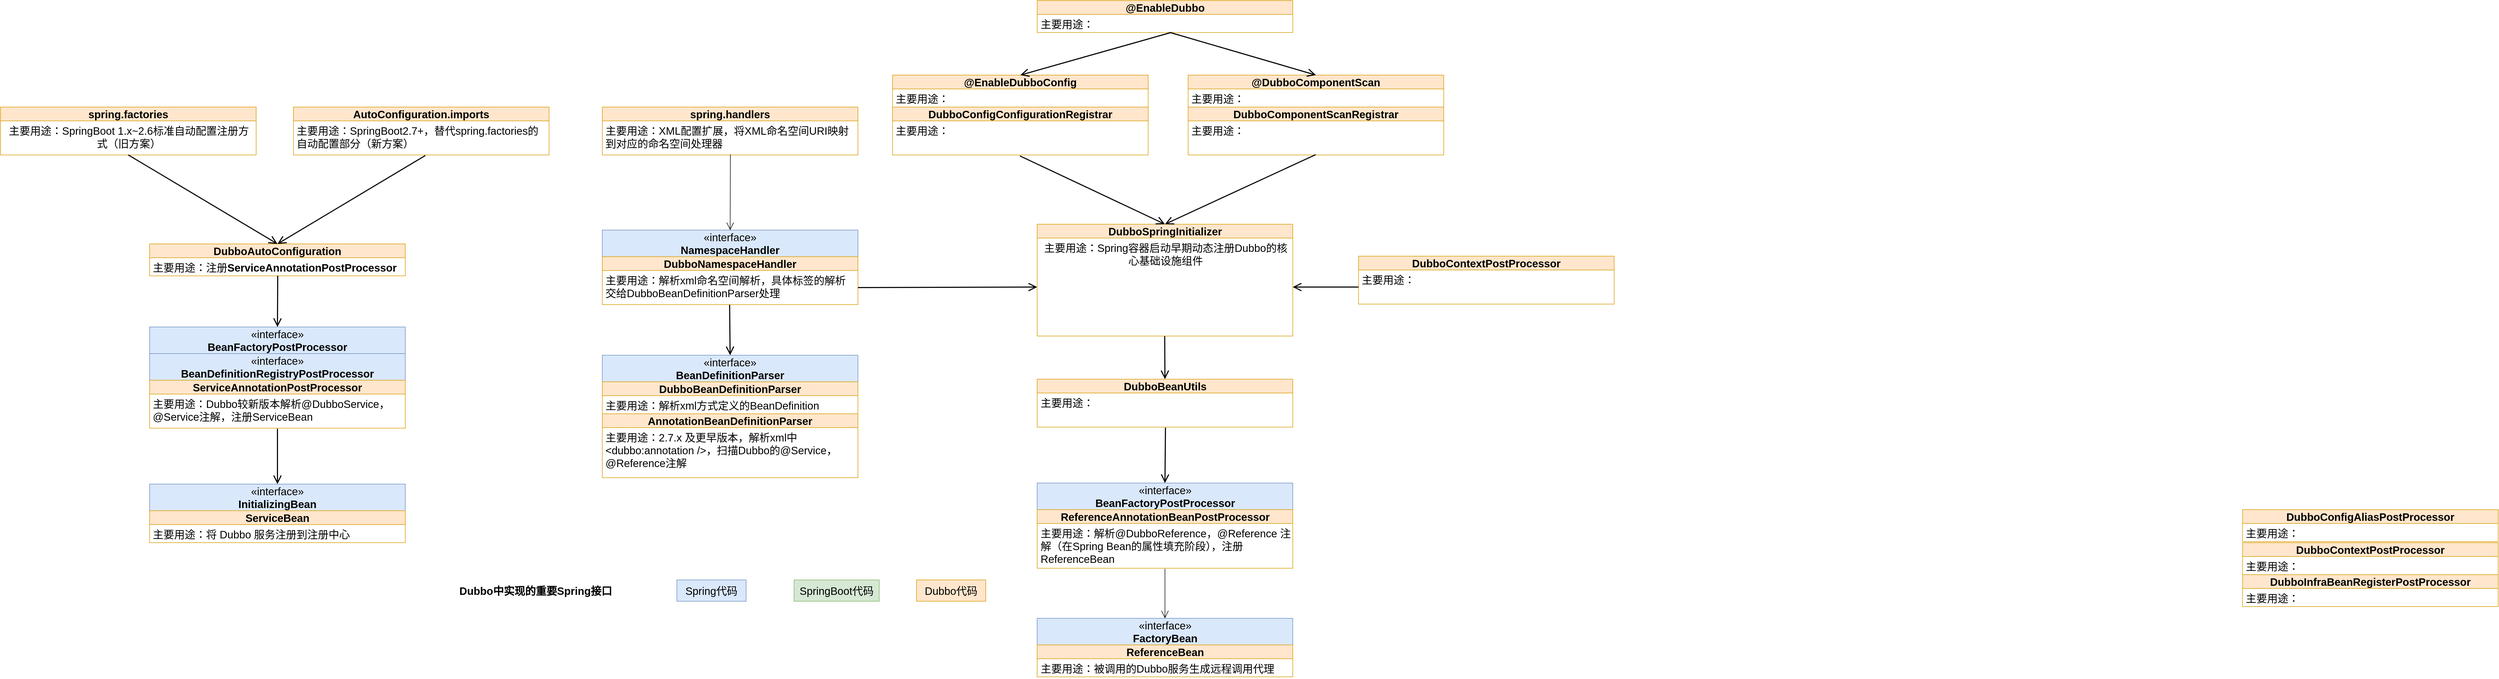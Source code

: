 <mxfile version="28.0.6">
  <diagram name="第 1 页" id="xwlVY48jZOfA3PrioJLu">
    <mxGraphModel dx="4159" dy="2136" grid="1" gridSize="10" guides="1" tooltips="1" connect="1" arrows="1" fold="1" page="1" pageScale="1" pageWidth="827" pageHeight="1169" math="0" shadow="0">
      <root>
        <mxCell id="0" />
        <mxCell id="1" parent="0" />
        <mxCell id="1j3soAuKBiSglBNwDgY3-21" value="Dubbo中实现的重要Spring接口" style="text;html=1;align=center;verticalAlign=middle;whiteSpace=wrap;rounded=0;fontSize=20;fontStyle=1" parent="1" vertex="1">
          <mxGeometry x="-1060" y="1003" width="430" height="30" as="geometry" />
        </mxCell>
        <mxCell id="1j3soAuKBiSglBNwDgY3-29" value="Spring代码" style="rounded=0;whiteSpace=wrap;html=1;fontSize=20;fillColor=#dae8fc;strokeColor=#6c8ebf;" parent="1" vertex="1">
          <mxGeometry x="-580" y="998" width="130" height="40" as="geometry" />
        </mxCell>
        <mxCell id="1j3soAuKBiSglBNwDgY3-30" value="Dubbo代码" style="rounded=0;whiteSpace=wrap;html=1;fontSize=20;fillColor=#ffe6cc;strokeColor=#d79b00;" parent="1" vertex="1">
          <mxGeometry x="-130" y="998" width="130" height="40" as="geometry" />
        </mxCell>
        <mxCell id="MJl2RSiWA88DYP8mbdHT-1" value="«interface»&lt;br&gt;&lt;b&gt;NamespaceHandler&lt;/b&gt;" style="html=1;whiteSpace=wrap;fontSize=20;fillColor=#dae8fc;strokeColor=#6c8ebf;" parent="1" vertex="1">
          <mxGeometry x="-720" y="341" width="480" height="50" as="geometry" />
        </mxCell>
        <mxCell id="MJl2RSiWA88DYP8mbdHT-23" value="&lt;span style=&quot;font-size: 20px;&quot;&gt;&lt;b&gt;DubboNamespaceHandler&lt;/b&gt;&lt;/span&gt;" style="swimlane;fontStyle=0;childLayout=stackLayout;horizontal=1;startSize=26;fillColor=#ffe6cc;horizontalStack=0;resizeParent=1;resizeParentMax=0;resizeLast=0;collapsible=1;marginBottom=0;whiteSpace=wrap;html=1;strokeColor=#d79b00;" parent="1" vertex="1">
          <mxGeometry x="-720" y="391" width="480" height="90" as="geometry" />
        </mxCell>
        <mxCell id="MJl2RSiWA88DYP8mbdHT-24" value="主要用途：解析xml命名空间解析，具体标签的解析交给DubboBeanDefinitionParser处理" style="text;strokeColor=none;fillColor=none;align=left;verticalAlign=top;spacingLeft=4;spacingRight=4;overflow=hidden;rotatable=0;points=[[0,0.5],[1,0.5]];portConstraint=eastwest;whiteSpace=wrap;html=1;fontSize=20;" parent="MJl2RSiWA88DYP8mbdHT-23" vertex="1">
          <mxGeometry y="26" width="480" height="64" as="geometry" />
        </mxCell>
        <mxCell id="MJl2RSiWA88DYP8mbdHT-43" value="«interface»&lt;br&gt;&lt;b&gt;BeanDefinitionParser&lt;/b&gt;" style="html=1;whiteSpace=wrap;fontSize=20;fillColor=#dae8fc;strokeColor=#6c8ebf;" parent="1" vertex="1">
          <mxGeometry x="-720" y="576" width="480" height="50" as="geometry" />
        </mxCell>
        <mxCell id="MJl2RSiWA88DYP8mbdHT-44" value="&lt;span style=&quot;font-size: 20px;&quot;&gt;&lt;b&gt;DubboBeanDefinitionParser&lt;/b&gt;&lt;/span&gt;" style="swimlane;fontStyle=0;childLayout=stackLayout;horizontal=1;startSize=26;fillColor=#ffe6cc;horizontalStack=0;resizeParent=1;resizeParentMax=0;resizeLast=0;collapsible=1;marginBottom=0;whiteSpace=wrap;html=1;strokeColor=#d79b00;" parent="1" vertex="1">
          <mxGeometry x="-720" y="626" width="480" height="60" as="geometry" />
        </mxCell>
        <mxCell id="MJl2RSiWA88DYP8mbdHT-45" value="主要用途：解析xml方式定义的BeanDefinition" style="text;strokeColor=none;fillColor=none;align=left;verticalAlign=top;spacingLeft=4;spacingRight=4;overflow=hidden;rotatable=0;points=[[0,0.5],[1,0.5]];portConstraint=eastwest;whiteSpace=wrap;html=1;fontSize=20;" parent="MJl2RSiWA88DYP8mbdHT-44" vertex="1">
          <mxGeometry y="26" width="480" height="34" as="geometry" />
        </mxCell>
        <mxCell id="MJl2RSiWA88DYP8mbdHT-46" value="&lt;span style=&quot;font-size: 20px;&quot;&gt;&lt;b&gt;AnnotationBeanDefinitionParser&lt;/b&gt;&lt;/span&gt;" style="swimlane;fontStyle=0;childLayout=stackLayout;horizontal=1;startSize=26;fillColor=#ffe6cc;horizontalStack=0;resizeParent=1;resizeParentMax=0;resizeLast=0;collapsible=1;marginBottom=0;whiteSpace=wrap;html=1;strokeColor=#d79b00;" parent="1" vertex="1">
          <mxGeometry x="-720" y="686" width="480" height="120" as="geometry" />
        </mxCell>
        <mxCell id="MJl2RSiWA88DYP8mbdHT-47" value="主要用途：2.7.x 及更早版本，解析xml中&amp;lt;dubbo:annotation /&amp;gt;，扫描Dubbo的@Service，@Reference注解&amp;nbsp;" style="text;strokeColor=none;fillColor=none;align=left;verticalAlign=top;spacingLeft=4;spacingRight=4;overflow=hidden;rotatable=0;points=[[0,0.5],[1,0.5]];portConstraint=eastwest;whiteSpace=wrap;html=1;fontSize=20;" parent="MJl2RSiWA88DYP8mbdHT-46" vertex="1">
          <mxGeometry y="26" width="480" height="94" as="geometry" />
        </mxCell>
        <mxCell id="MJl2RSiWA88DYP8mbdHT-54" value="«interface»&lt;br&gt;&lt;b&gt;BeanDefinitionRegistryPostProcessor&lt;/b&gt;" style="html=1;whiteSpace=wrap;fontSize=20;fillColor=#dae8fc;strokeColor=#6c8ebf;" parent="1" vertex="1">
          <mxGeometry x="-1570" y="573" width="480" height="50" as="geometry" />
        </mxCell>
        <mxCell id="MJl2RSiWA88DYP8mbdHT-55" value="&lt;span style=&quot;font-size: 20px; font-weight: 700;&quot;&gt;ServiceAnnotationPostProcessor&lt;/span&gt;" style="swimlane;fontStyle=0;childLayout=stackLayout;horizontal=1;startSize=26;fillColor=#ffe6cc;horizontalStack=0;resizeParent=1;resizeParentMax=0;resizeLast=0;collapsible=1;marginBottom=0;whiteSpace=wrap;html=1;strokeColor=#d79b00;" parent="1" vertex="1">
          <mxGeometry x="-1570" y="623" width="480" height="90" as="geometry" />
        </mxCell>
        <mxCell id="MJl2RSiWA88DYP8mbdHT-56" value="主要用途：Dubbo较新版本解析@DubboService，@Service注解，注册ServiceBean" style="text;strokeColor=none;fillColor=none;align=left;verticalAlign=top;spacingLeft=4;spacingRight=4;overflow=hidden;rotatable=0;points=[[0,0.5],[1,0.5]];portConstraint=eastwest;whiteSpace=wrap;html=1;fontSize=20;" parent="MJl2RSiWA88DYP8mbdHT-55" vertex="1">
          <mxGeometry y="26" width="480" height="64" as="geometry" />
        </mxCell>
        <mxCell id="kx4sPDKNxDJQQ7E9ZJhp-1" value="«interface»&lt;br&gt;&lt;b&gt;InitializingBean&lt;/b&gt;" style="html=1;whiteSpace=wrap;fontSize=20;fillColor=#dae8fc;strokeColor=#6c8ebf;" parent="1" vertex="1">
          <mxGeometry x="-1570" y="818" width="480" height="50" as="geometry" />
        </mxCell>
        <mxCell id="kx4sPDKNxDJQQ7E9ZJhp-2" value="&lt;span style=&quot;font-size: 20px;&quot;&gt;&lt;b&gt;ServiceBean&lt;/b&gt;&lt;/span&gt;" style="swimlane;fontStyle=0;childLayout=stackLayout;horizontal=1;startSize=26;fillColor=#ffe6cc;horizontalStack=0;resizeParent=1;resizeParentMax=0;resizeLast=0;collapsible=1;marginBottom=0;whiteSpace=wrap;html=1;strokeColor=#d79b00;" parent="1" vertex="1">
          <mxGeometry x="-1570" y="868" width="480" height="60" as="geometry" />
        </mxCell>
        <mxCell id="kx4sPDKNxDJQQ7E9ZJhp-3" value="主要用途：将 Dubbo 服务注册到注册中心" style="text;strokeColor=none;fillColor=none;align=left;verticalAlign=top;spacingLeft=4;spacingRight=4;overflow=hidden;rotatable=0;points=[[0,0.5],[1,0.5]];portConstraint=eastwest;whiteSpace=wrap;html=1;fontSize=20;" parent="kx4sPDKNxDJQQ7E9ZJhp-2" vertex="1">
          <mxGeometry y="26" width="480" height="34" as="geometry" />
        </mxCell>
        <mxCell id="kx4sPDKNxDJQQ7E9ZJhp-7" value="«interface»&lt;br&gt;&lt;b&gt;FactoryBean&lt;/b&gt;" style="html=1;whiteSpace=wrap;fontSize=20;fillColor=#dae8fc;strokeColor=#6c8ebf;" parent="1" vertex="1">
          <mxGeometry x="96.5" y="1070" width="480" height="50" as="geometry" />
        </mxCell>
        <mxCell id="kx4sPDKNxDJQQ7E9ZJhp-8" value="&lt;span style=&quot;font-size: 20px;&quot;&gt;&lt;b&gt;ReferenceBean&lt;/b&gt;&lt;/span&gt;" style="swimlane;fontStyle=0;childLayout=stackLayout;horizontal=1;startSize=26;fillColor=#ffe6cc;horizontalStack=0;resizeParent=1;resizeParentMax=0;resizeLast=0;collapsible=1;marginBottom=0;whiteSpace=wrap;html=1;strokeColor=#d79b00;" parent="1" vertex="1">
          <mxGeometry x="96.5" y="1120" width="480" height="60" as="geometry" />
        </mxCell>
        <mxCell id="kx4sPDKNxDJQQ7E9ZJhp-9" value="主要用途：被调用的Dubbo服务生成远程调用代理" style="text;strokeColor=none;fillColor=none;align=left;verticalAlign=top;spacingLeft=4;spacingRight=4;overflow=hidden;rotatable=0;points=[[0,0.5],[1,0.5]];portConstraint=eastwest;whiteSpace=wrap;html=1;fontSize=20;" parent="kx4sPDKNxDJQQ7E9ZJhp-8" vertex="1">
          <mxGeometry y="26" width="480" height="34" as="geometry" />
        </mxCell>
        <mxCell id="kx4sPDKNxDJQQ7E9ZJhp-10" value="" style="endArrow=open;endFill=1;endSize=12;html=1;rounded=0;exitX=0.498;exitY=1.008;exitDx=0;exitDy=0;exitPerimeter=0;entryX=0.5;entryY=0;entryDx=0;entryDy=0;strokeWidth=2;" parent="1" source="MJl2RSiWA88DYP8mbdHT-24" target="MJl2RSiWA88DYP8mbdHT-43" edge="1">
          <mxGeometry width="160" relative="1" as="geometry">
            <mxPoint x="-460" y="501" as="sourcePoint" />
            <mxPoint x="-300" y="501" as="targetPoint" />
          </mxGeometry>
        </mxCell>
        <mxCell id="kx4sPDKNxDJQQ7E9ZJhp-16" value="&lt;span style=&quot;font-size: 20px; font-weight: 700;&quot;&gt;DubboConfigAliasPostProcessor&lt;/span&gt;" style="swimlane;fontStyle=0;childLayout=stackLayout;horizontal=1;startSize=26;fillColor=#ffe6cc;horizontalStack=0;resizeParent=1;resizeParentMax=0;resizeLast=0;collapsible=1;marginBottom=0;whiteSpace=wrap;html=1;strokeColor=#d79b00;" parent="1" vertex="1">
          <mxGeometry x="2360" y="866" width="480" height="60" as="geometry" />
        </mxCell>
        <mxCell id="kx4sPDKNxDJQQ7E9ZJhp-17" value="主要用途：" style="text;strokeColor=none;fillColor=none;align=left;verticalAlign=top;spacingLeft=4;spacingRight=4;overflow=hidden;rotatable=0;points=[[0,0.5],[1,0.5]];portConstraint=eastwest;whiteSpace=wrap;html=1;fontSize=20;" parent="kx4sPDKNxDJQQ7E9ZJhp-16" vertex="1">
          <mxGeometry y="26" width="480" height="34" as="geometry" />
        </mxCell>
        <mxCell id="kx4sPDKNxDJQQ7E9ZJhp-18" value="&lt;span style=&quot;font-size: 20px; font-weight: 700;&quot;&gt;DubboContextPostProcessor&lt;/span&gt;" style="swimlane;fontStyle=0;childLayout=stackLayout;horizontal=1;startSize=26;fillColor=#ffe6cc;horizontalStack=0;resizeParent=1;resizeParentMax=0;resizeLast=0;collapsible=1;marginBottom=0;whiteSpace=wrap;html=1;strokeColor=#d79b00;" parent="1" vertex="1">
          <mxGeometry x="2360" y="928" width="480" height="60" as="geometry" />
        </mxCell>
        <mxCell id="kx4sPDKNxDJQQ7E9ZJhp-19" value="主要用途：" style="text;strokeColor=none;fillColor=none;align=left;verticalAlign=top;spacingLeft=4;spacingRight=4;overflow=hidden;rotatable=0;points=[[0,0.5],[1,0.5]];portConstraint=eastwest;whiteSpace=wrap;html=1;fontSize=20;" parent="kx4sPDKNxDJQQ7E9ZJhp-18" vertex="1">
          <mxGeometry y="26" width="480" height="34" as="geometry" />
        </mxCell>
        <mxCell id="kx4sPDKNxDJQQ7E9ZJhp-20" value="&lt;span style=&quot;font-size: 20px; font-weight: 700;&quot;&gt;DubboInfraBeanRegisterPostProcessor&lt;/span&gt;" style="swimlane;fontStyle=0;childLayout=stackLayout;horizontal=1;startSize=26;fillColor=#ffe6cc;horizontalStack=0;resizeParent=1;resizeParentMax=0;resizeLast=0;collapsible=1;marginBottom=0;whiteSpace=wrap;html=1;strokeColor=#d79b00;" parent="1" vertex="1">
          <mxGeometry x="2360" y="988" width="480" height="60" as="geometry" />
        </mxCell>
        <mxCell id="kx4sPDKNxDJQQ7E9ZJhp-21" value="主要用途：" style="text;strokeColor=none;fillColor=none;align=left;verticalAlign=top;spacingLeft=4;spacingRight=4;overflow=hidden;rotatable=0;points=[[0,0.5],[1,0.5]];portConstraint=eastwest;whiteSpace=wrap;html=1;fontSize=20;" parent="kx4sPDKNxDJQQ7E9ZJhp-20" vertex="1">
          <mxGeometry y="26" width="480" height="34" as="geometry" />
        </mxCell>
        <mxCell id="kx4sPDKNxDJQQ7E9ZJhp-22" value="«interface»&lt;br&gt;&lt;b&gt;BeanFactoryPostProcessor&lt;/b&gt;" style="html=1;whiteSpace=wrap;fontSize=20;fillColor=#dae8fc;strokeColor=#6c8ebf;" parent="1" vertex="1">
          <mxGeometry x="-1570" y="523" width="480" height="50" as="geometry" />
        </mxCell>
        <mxCell id="kx4sPDKNxDJQQ7E9ZJhp-29" value="&lt;b style=&quot;font-size: 20px;&quot;&gt;DubboAutoConfiguration&lt;/b&gt;" style="swimlane;fontStyle=0;childLayout=stackLayout;horizontal=1;startSize=26;fillColor=#ffe6cc;horizontalStack=0;resizeParent=1;resizeParentMax=0;resizeLast=0;collapsible=1;marginBottom=0;whiteSpace=wrap;html=1;strokeColor=#d79b00;" parent="1" vertex="1">
          <mxGeometry x="-1570" y="367" width="480" height="60" as="geometry" />
        </mxCell>
        <mxCell id="kx4sPDKNxDJQQ7E9ZJhp-30" value="&lt;div style=&quot;text-align: center;&quot;&gt;&lt;span style=&quot;background-color: transparent; color: light-dark(rgb(0, 0, 0), rgb(255, 255, 255));&quot;&gt;主要用途：注册&lt;/span&gt;&lt;span style=&quot;background-color: transparent; color: light-dark(rgb(0, 0, 0), rgb(255, 255, 255)); font-weight: 700; text-align: center;&quot;&gt;ServiceAnnotationPostProcessor&lt;/span&gt;&lt;/div&gt;" style="text;strokeColor=none;fillColor=none;align=left;verticalAlign=top;spacingLeft=4;spacingRight=4;overflow=hidden;rotatable=0;points=[[0,0.5],[1,0.5]];portConstraint=eastwest;whiteSpace=wrap;html=1;fontSize=20;" parent="kx4sPDKNxDJQQ7E9ZJhp-29" vertex="1">
          <mxGeometry y="26" width="480" height="34" as="geometry" />
        </mxCell>
        <mxCell id="kx4sPDKNxDJQQ7E9ZJhp-31" value="" style="endArrow=open;endFill=1;endSize=12;html=1;rounded=0;exitX=0.501;exitY=0.991;exitDx=0;exitDy=0;exitPerimeter=0;entryX=0.5;entryY=0;entryDx=0;entryDy=0;strokeWidth=2;" parent="1" source="kx4sPDKNxDJQQ7E9ZJhp-30" target="kx4sPDKNxDJQQ7E9ZJhp-22" edge="1">
          <mxGeometry width="160" relative="1" as="geometry">
            <mxPoint x="-1120" y="620" as="sourcePoint" />
            <mxPoint x="-960" y="620" as="targetPoint" />
          </mxGeometry>
        </mxCell>
        <mxCell id="kx4sPDKNxDJQQ7E9ZJhp-32" value="&lt;span style=&quot;font-size: 20px;&quot;&gt;&lt;b&gt;DubboBeanUtils&lt;/b&gt;&lt;/span&gt;" style="swimlane;fontStyle=0;childLayout=stackLayout;horizontal=1;startSize=26;fillColor=#ffe6cc;horizontalStack=0;resizeParent=1;resizeParentMax=0;resizeLast=0;collapsible=1;marginBottom=0;whiteSpace=wrap;html=1;strokeColor=#d79b00;" parent="1" vertex="1">
          <mxGeometry x="96.5" y="621" width="480" height="90" as="geometry" />
        </mxCell>
        <mxCell id="kx4sPDKNxDJQQ7E9ZJhp-33" value="&lt;div style=&quot;text-align: center;&quot;&gt;&lt;span style=&quot;background-color: transparent; color: light-dark(rgb(0, 0, 0), rgb(255, 255, 255));&quot;&gt;主要用途：&lt;/span&gt;&lt;/div&gt;" style="text;strokeColor=none;fillColor=none;align=left;verticalAlign=top;spacingLeft=4;spacingRight=4;overflow=hidden;rotatable=0;points=[[0,0.5],[1,0.5]];portConstraint=eastwest;whiteSpace=wrap;html=1;fontSize=20;" parent="kx4sPDKNxDJQQ7E9ZJhp-32" vertex="1">
          <mxGeometry y="26" width="480" height="64" as="geometry" />
        </mxCell>
        <mxCell id="kx4sPDKNxDJQQ7E9ZJhp-34" value="&lt;span style=&quot;font-size: 20px;&quot;&gt;&lt;b&gt;DubboSpringInitializer&lt;/b&gt;&lt;/span&gt;" style="swimlane;fontStyle=0;childLayout=stackLayout;horizontal=1;startSize=26;fillColor=#ffe6cc;horizontalStack=0;resizeParent=1;resizeParentMax=0;resizeLast=0;collapsible=1;marginBottom=0;whiteSpace=wrap;html=1;strokeColor=#d79b00;" parent="1" vertex="1">
          <mxGeometry x="96.5" y="330" width="480" height="210" as="geometry" />
        </mxCell>
        <mxCell id="kx4sPDKNxDJQQ7E9ZJhp-35" value="&lt;div style=&quot;text-align: center;&quot;&gt;&lt;span style=&quot;background-color: transparent; color: light-dark(rgb(0, 0, 0), rgb(255, 255, 255));&quot;&gt;主要用途：&lt;/span&gt;&lt;span style=&quot;background-color: transparent; text-align: left;&quot;&gt;Spring容器启动早期动态注册Dubbo的核心基础设施组件&lt;/span&gt;&lt;/div&gt;" style="text;strokeColor=none;fillColor=none;align=left;verticalAlign=top;spacingLeft=4;spacingRight=4;overflow=hidden;rotatable=0;points=[[0,0.5],[1,0.5]];portConstraint=eastwest;whiteSpace=wrap;html=1;fontSize=20;" parent="kx4sPDKNxDJQQ7E9ZJhp-34" vertex="1">
          <mxGeometry y="26" width="480" height="184" as="geometry" />
        </mxCell>
        <mxCell id="kx4sPDKNxDJQQ7E9ZJhp-36" value="" style="endArrow=open;endFill=1;endSize=12;html=1;rounded=0;entryX=0;entryY=0.5;entryDx=0;entryDy=0;strokeWidth=2;exitX=1;exitY=0.5;exitDx=0;exitDy=0;" parent="1" source="MJl2RSiWA88DYP8mbdHT-24" target="kx4sPDKNxDJQQ7E9ZJhp-35" edge="1">
          <mxGeometry width="160" relative="1" as="geometry">
            <mxPoint x="-80" y="388" as="sourcePoint" />
            <mxPoint x="250" y="660" as="targetPoint" />
          </mxGeometry>
        </mxCell>
        <mxCell id="kx4sPDKNxDJQQ7E9ZJhp-37" value="&lt;span style=&quot;font-size: 20px;&quot;&gt;&lt;b&gt;DubboConfigConfigurationRegistrar&lt;/b&gt;&lt;/span&gt;" style="swimlane;fontStyle=0;childLayout=stackLayout;horizontal=1;startSize=26;fillColor=#ffe6cc;horizontalStack=0;resizeParent=1;resizeParentMax=0;resizeLast=0;collapsible=1;marginBottom=0;whiteSpace=wrap;html=1;strokeColor=#d79b00;" parent="1" vertex="1">
          <mxGeometry x="-175" y="110" width="480" height="90" as="geometry" />
        </mxCell>
        <mxCell id="kx4sPDKNxDJQQ7E9ZJhp-38" value="&lt;div style=&quot;text-align: center;&quot;&gt;&lt;span style=&quot;background-color: transparent; color: light-dark(rgb(0, 0, 0), rgb(255, 255, 255));&quot;&gt;主要用途：&lt;/span&gt;&lt;/div&gt;" style="text;strokeColor=none;fillColor=none;align=left;verticalAlign=top;spacingLeft=4;spacingRight=4;overflow=hidden;rotatable=0;points=[[0,0.5],[1,0.5]];portConstraint=eastwest;whiteSpace=wrap;html=1;fontSize=20;" parent="kx4sPDKNxDJQQ7E9ZJhp-37" vertex="1">
          <mxGeometry y="26" width="480" height="64" as="geometry" />
        </mxCell>
        <mxCell id="kx4sPDKNxDJQQ7E9ZJhp-39" value="" style="endArrow=open;endFill=1;endSize=12;html=1;rounded=0;exitX=0.498;exitY=1.027;exitDx=0;exitDy=0;exitPerimeter=0;entryX=0.5;entryY=0;entryDx=0;entryDy=0;strokeWidth=2;" parent="1" source="kx4sPDKNxDJQQ7E9ZJhp-38" target="kx4sPDKNxDJQQ7E9ZJhp-34" edge="1">
          <mxGeometry width="160" relative="1" as="geometry">
            <mxPoint x="199" y="280" as="sourcePoint" />
            <mxPoint x="359" y="280" as="targetPoint" />
          </mxGeometry>
        </mxCell>
        <mxCell id="kx4sPDKNxDJQQ7E9ZJhp-40" value="&lt;span style=&quot;font-size: 20px;&quot;&gt;&lt;b&gt;DubboComponentScanRegistrar&lt;/b&gt;&lt;/span&gt;" style="swimlane;fontStyle=0;childLayout=stackLayout;horizontal=1;startSize=26;fillColor=#ffe6cc;horizontalStack=0;resizeParent=1;resizeParentMax=0;resizeLast=0;collapsible=1;marginBottom=0;whiteSpace=wrap;html=1;strokeColor=#d79b00;" parent="1" vertex="1">
          <mxGeometry x="380" y="110" width="480" height="90" as="geometry" />
        </mxCell>
        <mxCell id="kx4sPDKNxDJQQ7E9ZJhp-41" value="&lt;div style=&quot;text-align: center;&quot;&gt;&lt;span style=&quot;background-color: transparent; color: light-dark(rgb(0, 0, 0), rgb(255, 255, 255));&quot;&gt;主要用途：&lt;/span&gt;&lt;/div&gt;" style="text;strokeColor=none;fillColor=none;align=left;verticalAlign=top;spacingLeft=4;spacingRight=4;overflow=hidden;rotatable=0;points=[[0,0.5],[1,0.5]];portConstraint=eastwest;whiteSpace=wrap;html=1;fontSize=20;" parent="kx4sPDKNxDJQQ7E9ZJhp-40" vertex="1">
          <mxGeometry y="26" width="480" height="64" as="geometry" />
        </mxCell>
        <mxCell id="kx4sPDKNxDJQQ7E9ZJhp-43" value="&lt;span style=&quot;font-size: 20px;&quot;&gt;&lt;b&gt;DubboContextPostProcessor&lt;/b&gt;&lt;/span&gt;" style="swimlane;fontStyle=0;childLayout=stackLayout;horizontal=1;startSize=26;fillColor=#ffe6cc;horizontalStack=0;resizeParent=1;resizeParentMax=0;resizeLast=0;collapsible=1;marginBottom=0;whiteSpace=wrap;html=1;strokeColor=#d79b00;" parent="1" vertex="1">
          <mxGeometry x="700" y="390" width="480" height="90" as="geometry" />
        </mxCell>
        <mxCell id="kx4sPDKNxDJQQ7E9ZJhp-44" value="&lt;div style=&quot;text-align: center;&quot;&gt;&lt;span style=&quot;background-color: transparent; color: light-dark(rgb(0, 0, 0), rgb(255, 255, 255));&quot;&gt;主要用途：&lt;/span&gt;&lt;/div&gt;" style="text;strokeColor=none;fillColor=none;align=left;verticalAlign=top;spacingLeft=4;spacingRight=4;overflow=hidden;rotatable=0;points=[[0,0.5],[1,0.5]];portConstraint=eastwest;whiteSpace=wrap;html=1;fontSize=20;" parent="kx4sPDKNxDJQQ7E9ZJhp-43" vertex="1">
          <mxGeometry y="26" width="480" height="64" as="geometry" />
        </mxCell>
        <mxCell id="kx4sPDKNxDJQQ7E9ZJhp-48" value="&lt;span style=&quot;font-size: 20px;&quot;&gt;&lt;b&gt;@EnableDubboConfig&lt;/b&gt;&lt;/span&gt;" style="swimlane;fontStyle=0;childLayout=stackLayout;horizontal=1;startSize=26;fillColor=#ffe6cc;horizontalStack=0;resizeParent=1;resizeParentMax=0;resizeLast=0;collapsible=1;marginBottom=0;whiteSpace=wrap;html=1;strokeColor=#d79b00;" parent="1" vertex="1">
          <mxGeometry x="-175" y="50" width="480" height="60" as="geometry" />
        </mxCell>
        <mxCell id="kx4sPDKNxDJQQ7E9ZJhp-49" value="&lt;div style=&quot;text-align: center;&quot;&gt;&lt;span style=&quot;background-color: transparent; color: light-dark(rgb(0, 0, 0), rgb(255, 255, 255));&quot;&gt;主要用途：&lt;/span&gt;&lt;/div&gt;" style="text;strokeColor=none;fillColor=none;align=left;verticalAlign=top;spacingLeft=4;spacingRight=4;overflow=hidden;rotatable=0;points=[[0,0.5],[1,0.5]];portConstraint=eastwest;whiteSpace=wrap;html=1;fontSize=20;" parent="kx4sPDKNxDJQQ7E9ZJhp-48" vertex="1">
          <mxGeometry y="26" width="480" height="34" as="geometry" />
        </mxCell>
        <mxCell id="kx4sPDKNxDJQQ7E9ZJhp-50" value="&lt;span style=&quot;font-size: 20px;&quot;&gt;&lt;b&gt;@DubboComponentScan&lt;/b&gt;&lt;/span&gt;" style="swimlane;fontStyle=0;childLayout=stackLayout;horizontal=1;startSize=26;fillColor=#ffe6cc;horizontalStack=0;resizeParent=1;resizeParentMax=0;resizeLast=0;collapsible=1;marginBottom=0;whiteSpace=wrap;html=1;strokeColor=#d79b00;" parent="1" vertex="1">
          <mxGeometry x="380" y="50" width="480" height="60" as="geometry" />
        </mxCell>
        <mxCell id="kx4sPDKNxDJQQ7E9ZJhp-51" value="&lt;div style=&quot;text-align: center;&quot;&gt;&lt;span style=&quot;background-color: transparent; color: light-dark(rgb(0, 0, 0), rgb(255, 255, 255));&quot;&gt;主要用途：&lt;/span&gt;&lt;/div&gt;" style="text;strokeColor=none;fillColor=none;align=left;verticalAlign=top;spacingLeft=4;spacingRight=4;overflow=hidden;rotatable=0;points=[[0,0.5],[1,0.5]];portConstraint=eastwest;whiteSpace=wrap;html=1;fontSize=20;" parent="kx4sPDKNxDJQQ7E9ZJhp-50" vertex="1">
          <mxGeometry y="26" width="480" height="34" as="geometry" />
        </mxCell>
        <mxCell id="kx4sPDKNxDJQQ7E9ZJhp-52" value="&lt;span style=&quot;font-size: 20px;&quot;&gt;&lt;b&gt;@EnableDubbo&lt;/b&gt;&lt;/span&gt;" style="swimlane;fontStyle=0;childLayout=stackLayout;horizontal=1;startSize=26;fillColor=#ffe6cc;horizontalStack=0;resizeParent=1;resizeParentMax=0;resizeLast=0;collapsible=1;marginBottom=0;whiteSpace=wrap;html=1;strokeColor=#d79b00;" parent="1" vertex="1">
          <mxGeometry x="96.5" y="-90" width="480" height="60" as="geometry" />
        </mxCell>
        <mxCell id="kx4sPDKNxDJQQ7E9ZJhp-53" value="&lt;div style=&quot;text-align: center;&quot;&gt;&lt;span style=&quot;background-color: transparent; color: light-dark(rgb(0, 0, 0), rgb(255, 255, 255));&quot;&gt;主要用途：&lt;/span&gt;&lt;/div&gt;" style="text;strokeColor=none;fillColor=none;align=left;verticalAlign=top;spacingLeft=4;spacingRight=4;overflow=hidden;rotatable=0;points=[[0,0.5],[1,0.5]];portConstraint=eastwest;whiteSpace=wrap;html=1;fontSize=20;" parent="kx4sPDKNxDJQQ7E9ZJhp-52" vertex="1">
          <mxGeometry y="26" width="480" height="34" as="geometry" />
        </mxCell>
        <mxCell id="kx4sPDKNxDJQQ7E9ZJhp-54" value="" style="endArrow=open;endFill=1;endSize=12;html=1;rounded=0;exitX=0.519;exitY=0.996;exitDx=0;exitDy=0;exitPerimeter=0;entryX=0.5;entryY=0;entryDx=0;entryDy=0;strokeWidth=2;" parent="1" source="kx4sPDKNxDJQQ7E9ZJhp-53" target="kx4sPDKNxDJQQ7E9ZJhp-50" edge="1">
          <mxGeometry width="160" relative="1" as="geometry">
            <mxPoint x="590" y="80" as="sourcePoint" />
            <mxPoint x="750" y="80" as="targetPoint" />
          </mxGeometry>
        </mxCell>
        <mxCell id="kx4sPDKNxDJQQ7E9ZJhp-55" value="" style="endArrow=open;endFill=1;endSize=12;html=1;rounded=0;entryX=0.5;entryY=0;entryDx=0;entryDy=0;exitX=0.523;exitY=1.004;exitDx=0;exitDy=0;exitPerimeter=0;strokeWidth=2;" parent="1" source="kx4sPDKNxDJQQ7E9ZJhp-53" target="kx4sPDKNxDJQQ7E9ZJhp-48" edge="1">
          <mxGeometry width="160" relative="1" as="geometry">
            <mxPoint x="570" y="-90" as="sourcePoint" />
            <mxPoint x="690" y="-40" as="targetPoint" />
          </mxGeometry>
        </mxCell>
        <mxCell id="kx4sPDKNxDJQQ7E9ZJhp-56" value="" style="endArrow=open;endFill=1;endSize=12;html=1;rounded=0;exitX=0.499;exitY=0.99;exitDx=0;exitDy=0;exitPerimeter=0;entryX=0.5;entryY=0;entryDx=0;entryDy=0;strokeWidth=2;" parent="1" source="kx4sPDKNxDJQQ7E9ZJhp-41" target="kx4sPDKNxDJQQ7E9ZJhp-34" edge="1">
          <mxGeometry width="160" relative="1" as="geometry">
            <mxPoint x="710" y="270" as="sourcePoint" />
            <mxPoint x="870" y="270" as="targetPoint" />
          </mxGeometry>
        </mxCell>
        <mxCell id="kx4sPDKNxDJQQ7E9ZJhp-57" value="" style="endArrow=open;endFill=1;endSize=12;html=1;rounded=0;exitX=0;exitY=0.5;exitDx=0;exitDy=0;strokeWidth=2;entryX=1;entryY=0.5;entryDx=0;entryDy=0;" parent="1" source="kx4sPDKNxDJQQ7E9ZJhp-44" target="kx4sPDKNxDJQQ7E9ZJhp-35" edge="1">
          <mxGeometry width="160" relative="1" as="geometry">
            <mxPoint x="590" y="560" as="sourcePoint" />
            <mxPoint x="750" y="560" as="targetPoint" />
          </mxGeometry>
        </mxCell>
        <mxCell id="kx4sPDKNxDJQQ7E9ZJhp-58" value="«interface»&lt;br&gt;&lt;b&gt;BeanFactoryPostProcessor&lt;/b&gt;" style="html=1;whiteSpace=wrap;fontSize=20;fillColor=#dae8fc;strokeColor=#6c8ebf;" parent="1" vertex="1">
          <mxGeometry x="96.5" y="816" width="480" height="50" as="geometry" />
        </mxCell>
        <mxCell id="kx4sPDKNxDJQQ7E9ZJhp-59" value="&lt;span style=&quot;font-size: 20px; font-weight: 700;&quot;&gt;ReferenceAnnotationBeanPostProcessor&lt;/span&gt;" style="swimlane;fontStyle=0;childLayout=stackLayout;horizontal=1;startSize=26;fillColor=#ffe6cc;horizontalStack=0;resizeParent=1;resizeParentMax=0;resizeLast=0;collapsible=1;marginBottom=0;whiteSpace=wrap;html=1;strokeColor=#d79b00;" parent="1" vertex="1">
          <mxGeometry x="96.5" y="866" width="480" height="110" as="geometry" />
        </mxCell>
        <mxCell id="kx4sPDKNxDJQQ7E9ZJhp-60" value="主要用途：解析@DubboReference，@Reference 注解（在Spring Bean的属性填充阶段），注册ReferenceBean" style="text;strokeColor=none;fillColor=none;align=left;verticalAlign=top;spacingLeft=4;spacingRight=4;overflow=hidden;rotatable=0;points=[[0,0.5],[1,0.5]];portConstraint=eastwest;whiteSpace=wrap;html=1;fontSize=20;" parent="kx4sPDKNxDJQQ7E9ZJhp-59" vertex="1">
          <mxGeometry y="26" width="480" height="84" as="geometry" />
        </mxCell>
        <mxCell id="kx4sPDKNxDJQQ7E9ZJhp-61" value="" style="endArrow=open;endFill=1;endSize=12;html=1;rounded=0;exitX=0.499;exitY=1.002;exitDx=0;exitDy=0;exitPerimeter=0;entryX=0.5;entryY=0;entryDx=0;entryDy=0;strokeWidth=2;" parent="1" source="kx4sPDKNxDJQQ7E9ZJhp-35" target="kx4sPDKNxDJQQ7E9ZJhp-32" edge="1">
          <mxGeometry width="160" relative="1" as="geometry">
            <mxPoint x="620" y="670" as="sourcePoint" />
            <mxPoint x="780" y="670" as="targetPoint" />
          </mxGeometry>
        </mxCell>
        <mxCell id="kx4sPDKNxDJQQ7E9ZJhp-62" value="" style="endArrow=open;endFill=1;endSize=12;html=1;rounded=0;exitX=0.502;exitY=1.015;exitDx=0;exitDy=0;exitPerimeter=0;entryX=0.5;entryY=0;entryDx=0;entryDy=0;strokeWidth=2;" parent="1" source="kx4sPDKNxDJQQ7E9ZJhp-33" target="kx4sPDKNxDJQQ7E9ZJhp-58" edge="1">
          <mxGeometry width="160" relative="1" as="geometry">
            <mxPoint x="570" y="810" as="sourcePoint" />
            <mxPoint x="730" y="810" as="targetPoint" />
          </mxGeometry>
        </mxCell>
        <mxCell id="kx4sPDKNxDJQQ7E9ZJhp-63" value="&lt;span style=&quot;font-size: 20px;&quot;&gt;&lt;b&gt;spring.factories&lt;/b&gt;&lt;/span&gt;" style="swimlane;fontStyle=0;childLayout=stackLayout;horizontal=1;startSize=26;fillColor=#ffe6cc;horizontalStack=0;resizeParent=1;resizeParentMax=0;resizeLast=0;collapsible=1;marginBottom=0;whiteSpace=wrap;html=1;strokeColor=#d79b00;" parent="1" vertex="1">
          <mxGeometry x="-1850" y="110" width="480" height="90" as="geometry" />
        </mxCell>
        <mxCell id="kx4sPDKNxDJQQ7E9ZJhp-64" value="&lt;div style=&quot;text-align: center;&quot;&gt;&lt;span style=&quot;background-color: transparent; color: light-dark(rgb(0, 0, 0), rgb(255, 255, 255));&quot;&gt;主要用途：&lt;/span&gt;&lt;span style=&quot;background-color: transparent; text-align: left;&quot;&gt;SpringBoot 1.x~2.6标准自动配置注册方式（旧方案）&lt;/span&gt;&lt;/div&gt;" style="text;strokeColor=none;fillColor=none;align=left;verticalAlign=top;spacingLeft=4;spacingRight=4;overflow=hidden;rotatable=0;points=[[0,0.5],[1,0.5]];portConstraint=eastwest;whiteSpace=wrap;html=1;fontSize=20;" parent="kx4sPDKNxDJQQ7E9ZJhp-63" vertex="1">
          <mxGeometry y="26" width="480" height="64" as="geometry" />
        </mxCell>
        <mxCell id="kx4sPDKNxDJQQ7E9ZJhp-65" value="&lt;span style=&quot;font-size: 20px;&quot;&gt;&lt;b&gt;AutoConfiguration.imports&lt;/b&gt;&lt;/span&gt;" style="swimlane;fontStyle=0;childLayout=stackLayout;horizontal=1;startSize=26;fillColor=#ffe6cc;horizontalStack=0;resizeParent=1;resizeParentMax=0;resizeLast=0;collapsible=1;marginBottom=0;whiteSpace=wrap;html=1;strokeColor=#d79b00;" parent="1" vertex="1">
          <mxGeometry x="-1300" y="110" width="480" height="90" as="geometry" />
        </mxCell>
        <mxCell id="kx4sPDKNxDJQQ7E9ZJhp-66" value="&lt;div style=&quot;text-align: left;&quot;&gt;&lt;span style=&quot;background-color: transparent; color: light-dark(rgb(0, 0, 0), rgb(255, 255, 255));&quot;&gt;主要用途：&lt;/span&gt;&lt;span style=&quot;background-color: transparent; text-align: left;&quot;&gt;SpringBoot2.7+，替代spring.factories的自动配置部分（新方案）&lt;/span&gt;&lt;/div&gt;" style="text;strokeColor=none;fillColor=none;align=left;verticalAlign=top;spacingLeft=4;spacingRight=4;overflow=hidden;rotatable=0;points=[[0,0.5],[1,0.5]];portConstraint=eastwest;whiteSpace=wrap;html=1;fontSize=20;" parent="kx4sPDKNxDJQQ7E9ZJhp-65" vertex="1">
          <mxGeometry y="26" width="480" height="64" as="geometry" />
        </mxCell>
        <mxCell id="kx4sPDKNxDJQQ7E9ZJhp-67" value="" style="endArrow=open;endFill=1;endSize=12;html=1;rounded=0;exitX=0.5;exitY=1;exitDx=0;exitDy=0;exitPerimeter=0;entryX=0.5;entryY=0;entryDx=0;entryDy=0;strokeWidth=2;" parent="1" source="kx4sPDKNxDJQQ7E9ZJhp-64" target="kx4sPDKNxDJQQ7E9ZJhp-29" edge="1">
          <mxGeometry width="160" relative="1" as="geometry">
            <mxPoint x="-830" y="360" as="sourcePoint" />
            <mxPoint x="-670" y="360" as="targetPoint" />
          </mxGeometry>
        </mxCell>
        <mxCell id="kx4sPDKNxDJQQ7E9ZJhp-68" value="" style="endArrow=open;endFill=1;endSize=12;html=1;rounded=0;exitX=0.516;exitY=1.016;exitDx=0;exitDy=0;exitPerimeter=0;entryX=0.5;entryY=0;entryDx=0;entryDy=0;strokeWidth=2;" parent="1" source="kx4sPDKNxDJQQ7E9ZJhp-66" target="kx4sPDKNxDJQQ7E9ZJhp-29" edge="1">
          <mxGeometry width="160" relative="1" as="geometry">
            <mxPoint x="-970" y="320" as="sourcePoint" />
            <mxPoint x="-810" y="320" as="targetPoint" />
          </mxGeometry>
        </mxCell>
        <mxCell id="kx4sPDKNxDJQQ7E9ZJhp-69" value="" style="endArrow=open;endFill=1;endSize=12;html=1;rounded=0;entryX=0.5;entryY=0;entryDx=0;entryDy=0;strokeWidth=2;" parent="1" target="kx4sPDKNxDJQQ7E9ZJhp-1" edge="1">
          <mxGeometry width="160" relative="1" as="geometry">
            <mxPoint x="-1330" y="714" as="sourcePoint" />
            <mxPoint x="-770" y="747" as="targetPoint" />
          </mxGeometry>
        </mxCell>
        <mxCell id="kx4sPDKNxDJQQ7E9ZJhp-70" value="" style="endArrow=open;endFill=1;endSize=12;html=1;rounded=0;exitX=0.5;exitY=1.013;exitDx=0;exitDy=0;exitPerimeter=0;entryX=0.5;entryY=0;entryDx=0;entryDy=0;" parent="1" source="kx4sPDKNxDJQQ7E9ZJhp-60" target="kx4sPDKNxDJQQ7E9ZJhp-7" edge="1">
          <mxGeometry width="160" relative="1" as="geometry">
            <mxPoint x="730" y="1120" as="sourcePoint" />
            <mxPoint x="890" y="1120" as="targetPoint" />
          </mxGeometry>
        </mxCell>
        <mxCell id="kx4sPDKNxDJQQ7E9ZJhp-71" value="&lt;span style=&quot;font-size: 20px;&quot;&gt;&lt;b&gt;spring.handlers&lt;/b&gt;&lt;/span&gt;" style="swimlane;fontStyle=0;childLayout=stackLayout;horizontal=1;startSize=26;fillColor=#ffe6cc;horizontalStack=0;resizeParent=1;resizeParentMax=0;resizeLast=0;collapsible=1;marginBottom=0;whiteSpace=wrap;html=1;strokeColor=#d79b00;" parent="1" vertex="1">
          <mxGeometry x="-720" y="110" width="480" height="90" as="geometry" />
        </mxCell>
        <mxCell id="kx4sPDKNxDJQQ7E9ZJhp-72" value="&lt;div style=&quot;text-align: left;&quot;&gt;&lt;span style=&quot;background-color: transparent; color: light-dark(rgb(0, 0, 0), rgb(255, 255, 255));&quot;&gt;主要用途：&lt;/span&gt;&lt;span style=&quot;background-color: transparent;&quot;&gt;XML配置扩展，&lt;/span&gt;&lt;span style=&quot;background-color: transparent; color: light-dark(rgb(0, 0, 0), rgb(255, 255, 255));&quot;&gt;将XML命名空间URI映射到对应的命名空间处理器&lt;/span&gt;&lt;/div&gt;" style="text;strokeColor=none;fillColor=none;align=left;verticalAlign=top;spacingLeft=4;spacingRight=4;overflow=hidden;rotatable=0;points=[[0,0.5],[1,0.5]];portConstraint=eastwest;whiteSpace=wrap;html=1;fontSize=20;" parent="kx4sPDKNxDJQQ7E9ZJhp-71" vertex="1">
          <mxGeometry y="26" width="480" height="64" as="geometry" />
        </mxCell>
        <mxCell id="kx4sPDKNxDJQQ7E9ZJhp-73" value="" style="endArrow=open;endFill=1;endSize=12;html=1;rounded=0;exitX=0.501;exitY=0.987;exitDx=0;exitDy=0;exitPerimeter=0;" parent="1" source="kx4sPDKNxDJQQ7E9ZJhp-72" target="MJl2RSiWA88DYP8mbdHT-1" edge="1">
          <mxGeometry width="160" relative="1" as="geometry">
            <mxPoint x="-480" y="260" as="sourcePoint" />
            <mxPoint x="-320" y="260" as="targetPoint" />
          </mxGeometry>
        </mxCell>
        <mxCell id="7cc9NkJdc3gj587qjg6O-1" value="SpringBoot代码" style="rounded=0;whiteSpace=wrap;html=1;fontSize=20;fillColor=#d5e8d4;strokeColor=#82b366;" vertex="1" parent="1">
          <mxGeometry x="-360" y="998" width="160" height="40" as="geometry" />
        </mxCell>
      </root>
    </mxGraphModel>
  </diagram>
</mxfile>
